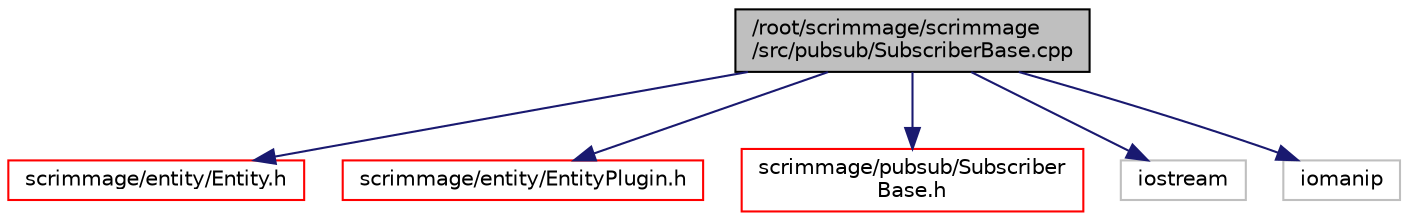 digraph "/root/scrimmage/scrimmage/src/pubsub/SubscriberBase.cpp"
{
 // LATEX_PDF_SIZE
  edge [fontname="Helvetica",fontsize="10",labelfontname="Helvetica",labelfontsize="10"];
  node [fontname="Helvetica",fontsize="10",shape=record];
  Node1 [label="/root/scrimmage/scrimmage\l/src/pubsub/SubscriberBase.cpp",height=0.2,width=0.4,color="black", fillcolor="grey75", style="filled", fontcolor="black",tooltip="Brief file description."];
  Node1 -> Node2 [color="midnightblue",fontsize="10",style="solid",fontname="Helvetica"];
  Node2 [label="scrimmage/entity/Entity.h",height=0.2,width=0.4,color="red", fillcolor="white", style="filled",URL="$Entity_8h.html",tooltip="Brief file description."];
  Node1 -> Node19 [color="midnightblue",fontsize="10",style="solid",fontname="Helvetica"];
  Node19 [label="scrimmage/entity/EntityPlugin.h",height=0.2,width=0.4,color="red", fillcolor="white", style="filled",URL="$EntityPlugin_8h.html",tooltip="Brief file description."];
  Node1 -> Node30 [color="midnightblue",fontsize="10",style="solid",fontname="Helvetica"];
  Node30 [label="scrimmage/pubsub/Subscriber\lBase.h",height=0.2,width=0.4,color="red", fillcolor="white", style="filled",URL="$SubscriberBase_8h.html",tooltip="Brief file description."];
  Node1 -> Node26 [color="midnightblue",fontsize="10",style="solid",fontname="Helvetica"];
  Node26 [label="iostream",height=0.2,width=0.4,color="grey75", fillcolor="white", style="filled",tooltip=" "];
  Node1 -> Node36 [color="midnightblue",fontsize="10",style="solid",fontname="Helvetica"];
  Node36 [label="iomanip",height=0.2,width=0.4,color="grey75", fillcolor="white", style="filled",tooltip=" "];
}
